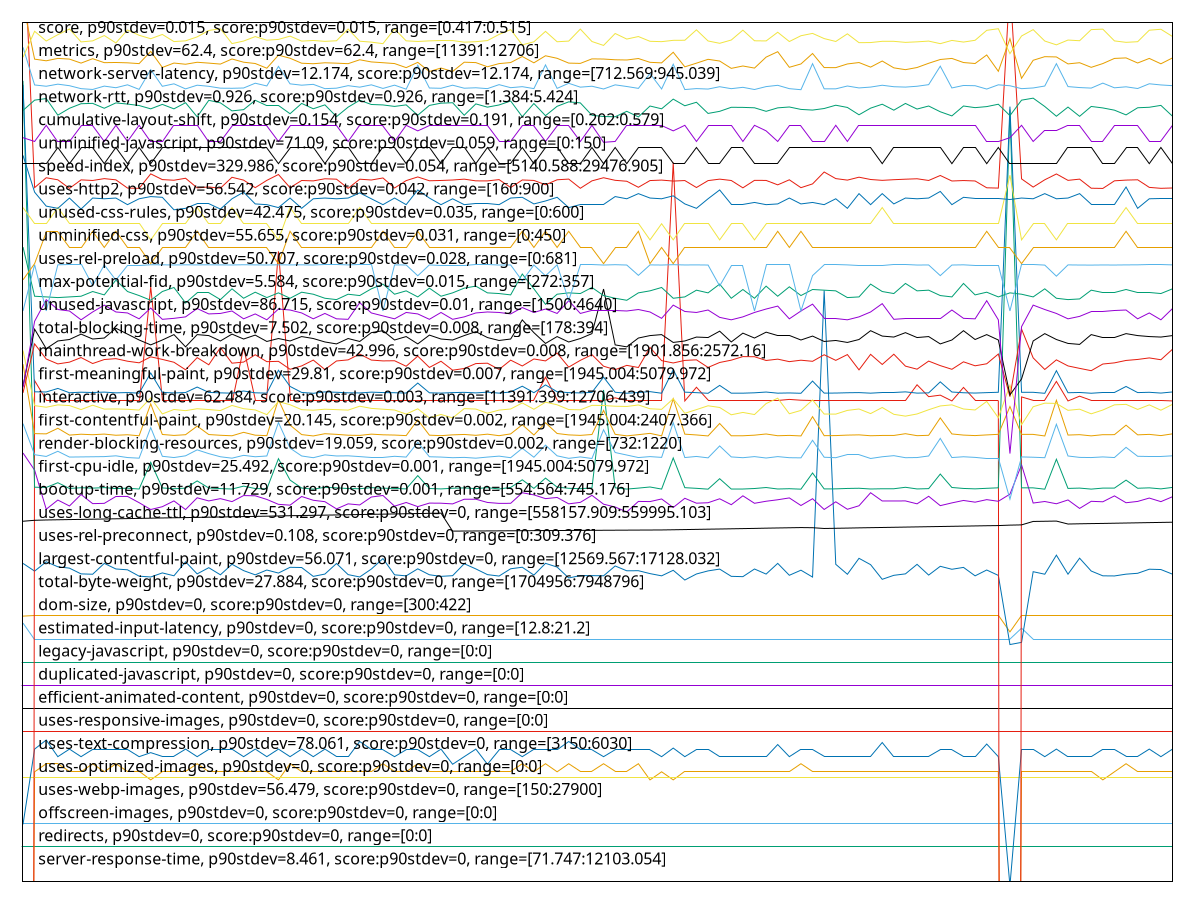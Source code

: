 reset
set terminal svg size 640, 4440 enhanced background rgb 'white'
set output "report_00007_2020-12-11T15:55:29.892Z/correlation/pages/correlation.svg"

$serverResponseTimeP90Stdev8461ScoreP90Stdev0Range7174712103054 <<EOF
0 212.2483396265029
1 -3.062509695574314
2 -3.1382758761831657
3 -2.852438066001534
4 -3.1576874904067522
5 -3.1821310821181874
6 -3.1931441289332296
7 -3.107493067280633
8 -3.170634535686875
9 -3.1592633410079287
10 -3.1559325658736235
11 -3.1546969557431552
12 -3.1591917114351484
13 -2.541243387055512
14 -3.1468177027372715
15 -3.1620389869531835
16 -3.156308621130723
17 -3.1199924277308764
18 -3.179212177027371
19 -3.177564696853414
20 -2.4842083397288297
21 -3.0711947812739817
22 -3.1467281657712958
23 -3.152189920695829
24 -3.1568637503197734
25 -3.1591021744691723
26 -3.140406855973393
27 -3.145546277820413
28 -3.1499873113328203
29 -3.168539370683038
30 -3.180841749808134
31 -2.5488540291634676
32 -3.1222845740598606
33 -3.15557441800972
34 -3.1306473266820145
35 -3.181343156817599
36 -3.16030196981325
37 -3.0824227168073666
38 -3.166229316960858
39 -3.193555998976719
40 -3.1720850345356855
41 -3.1608212842159107
42 -3.164420670248144
43 -3.1629343566129435
44 -3.1736966999232528
45 -3.106543975441288
46 -2.990575697109234
47 -3.1559325658736235
48 -3.1473728319263223
49 -3.1176107444359156
50 -3.127603069838832
51 -3.1673395753389597
52 -3.10906891788181
53 -2.57870565361985
54 -3.161501765157328
55 -3.166193502174468
56 -2.859081708876949
57 -3.164743003325657
58 -3.1744309030442555
59 -3.165065336403171
60 -3.133422972627269
61 -3.184459043233562
62 -3.137828191353286
63 -3.1645818367869003
64 -3.135231619339983
65 -3.129304272192375
66 -3.1460297774366834
67 -3.1706703504732654
68 -3.171476183167049
69 -3.1648683550780237
70 -3.198265643387054
71 -3.1699361473522627
72 -3.161985264773598
73 -3.18420833972883
74 -3.1652981325147085
75 -2.542013404962905
76 -2.8542288053210525
77 -3.149790330007673
78 -3.177117012023534
79 -3.171404553594268
80 -3.1669277052954707
81 -3.174556254796622
82 -3.1530852903555884
83 -3.1323485290355575
84 -3.1813968789971847
85 142.563026247122
86 -3.1548760296751075
87 -3.168037963673572
88 -3.166659094397543
89 -3.19224875927347
90 -2.8761653619851613
91 -3.1841008953696583
92 -3.1628090048605766
93 -3.1843336914811955
94 -3.1253825530826287
95 -3.1369149143003314
96 -3.136234433358914
97 -3.1281402916346877
98 -3.17489649526733
99 -3.2010054745459184
EOF

$redirectsP90Stdev0ScoreP90Stdev0Range00 <<EOF
0 1.5
1 1.5
2 1.5
3 1.5
4 1.5
5 1.5
6 1.5
7 1.5
8 1.5
9 1.5
10 1.5
11 1.5
12 1.5
13 1.5
14 1.5
15 1.5
16 1.5
17 1.5
18 1.5
19 1.5
20 1.5
21 1.5
22 1.5
23 1.5
24 1.5
25 1.5
26 1.5
27 1.5
28 1.5
29 1.5
30 1.5
31 1.5
32 1.5
33 1.5
34 1.5
35 1.5
36 1.5
37 1.5
38 1.5
39 1.5
40 1.5
41 1.5
42 1.5
43 1.5
44 1.5
45 1.5
46 1.5
47 1.5
48 1.5
49 1.5
50 1.5
51 1.5
52 1.5
53 1.5
54 1.5
55 1.5
56 1.5
57 1.5
58 1.5
59 1.5
60 1.5
61 1.5
62 1.5
63 1.5
64 1.5
65 1.5
66 1.5
67 1.5
68 1.5
69 1.5
70 1.5
71 1.5
72 1.5
73 1.5
74 1.5
75 1.5
76 1.5
77 1.5
78 1.5
79 1.5
80 1.5
81 1.5
82 1.5
83 1.5
84 1.5
85 1.5
86 1.5
87 1.5
88 1.5
89 1.5
90 1.5
91 1.5
92 1.5
93 1.5
94 1.5
95 1.5
96 1.5
97 1.5
98 1.5
99 1.5
EOF

$offscreenImagesP90Stdev0ScoreP90Stdev0Range00 <<EOF
0 2.5
1 2.5
2 2.5
3 2.5
4 2.5
5 2.5
6 2.5
7 2.5
8 2.5
9 2.5
10 2.5
11 2.5
12 2.5
13 2.5
14 2.5
15 2.5
16 2.5
17 2.5
18 2.5
19 2.5
20 2.5
21 2.5
22 2.5
23 2.5
24 2.5
25 2.5
26 2.5
27 2.5
28 2.5
29 2.5
30 2.5
31 2.5
32 2.5
33 2.5
34 2.5
35 2.5
36 2.5
37 2.5
38 2.5
39 2.5
40 2.5
41 2.5
42 2.5
43 2.5
44 2.5
45 2.5
46 2.5
47 2.5
48 2.5
49 2.5
50 2.5
51 2.5
52 2.5
53 2.5
54 2.5
55 2.5
56 2.5
57 2.5
58 2.5
59 2.5
60 2.5
61 2.5
62 2.5
63 2.5
64 2.5
65 2.5
66 2.5
67 2.5
68 2.5
69 2.5
70 2.5
71 2.5
72 2.5
73 2.5
74 2.5
75 2.5
76 2.5
77 2.5
78 2.5
79 2.5
80 2.5
81 2.5
82 2.5
83 2.5
84 2.5
85 2.5
86 2.5
87 2.5
88 2.5
89 2.5
90 2.5
91 2.5
92 2.5
93 2.5
94 2.5
95 2.5
96 2.5
97 2.5
98 2.5
99 2.5
EOF

$usesWebpImagesP90Stdev56479ScoreP90Stdev0Range15027900 <<EOF
0 -59.6505
1 4.749499999999998
2 5.099500000000006
3 5.099500000000006
4 4.749499999999998
5 4.749499999999998
6 5.099500000000006
7 4.749499999999998
8 5.099500000000006
9 4.749499999999998
10 4.749499999999998
11 4.399500000000003
12 4.749499999999998
13 4.749499999999998
14 4.749499999999998
15 5.099500000000006
16 4.749499999999998
17 4.749499999999998
18 4.749499999999998
19 4.749499999999998
20 4.749499999999998
21 4.749499999999998
22 4.399500000000003
23 5.099500000000006
24 4.749499999999998
25 4.749499999999998
26 4.749499999999998
27 4.749499999999998
28 4.749499999999998
29 4.749499999999998
30 4.749499999999998
31 5.099500000000006
32 4.749499999999998
33 4.749499999999998
34 5.099500000000006
35 4.749499999999998
36 4.749499999999998
37 4.749499999999998
38 4.749499999999998
39 4.749499999999998
40 4.749499999999998
41 4.749499999999998
42 4.749499999999998
43 5.099500000000006
44 4.749499999999998
45 5.099500000000006
46 4.749499999999998
47 5.099500000000006
48 4.749499999999998
49 4.749499999999998
50 5.099500000000006
51 4.749499999999998
52 4.749499999999998
53 5.099500000000006
54 4.399500000000003
55 4.749499999999998
56 4.399500000000003
57 4.749499999999998
58 4.749499999999998
59 4.749499999999998
60 4.749499999999998
61 4.749499999999998
62 4.749499999999998
63 4.749499999999998
64 4.749499999999998
65 4.749499999999998
66 4.749499999999998
67 5.099500000000006
68 4.749499999999998
69 4.749499999999998
70 4.749499999999998
71 4.749499999999998
72 4.749499999999998
73 4.749499999999998
74 4.749499999999998
75 4.749499999999998
76 4.749499999999998
77 4.749499999999998
78 4.749499999999998
79 4.749499999999998
80 4.749499999999998
81 4.749499999999998
82 4.749499999999998
83 4.749499999999998
84 4.749499999999998
85 -59.3005
86 4.749499999999998
87 4.749499999999998
88 4.749499999999998
89 4.749499999999998
90 4.749499999999998
91 4.749499999999998
92 4.749499999999998
93 4.399500000000003
94 4.749499999999998
95 5.099500000000006
96 4.749499999999998
97 4.749499999999998
98 4.749499999999998
99 4.749499999999998
EOF

$usesOptimizedImagesP90Stdev0ScoreP90Stdev0Range00 <<EOF
0 4.5
1 4.5
2 4.5
3 4.5
4 4.5
5 4.5
6 4.5
7 4.5
8 4.5
9 4.5
10 4.5
11 4.5
12 4.5
13 4.5
14 4.5
15 4.5
16 4.5
17 4.5
18 4.5
19 4.5
20 4.5
21 4.5
22 4.5
23 4.5
24 4.5
25 4.5
26 4.5
27 4.5
28 4.5
29 4.5
30 4.5
31 4.5
32 4.5
33 4.5
34 4.5
35 4.5
36 4.5
37 4.5
38 4.5
39 4.5
40 4.5
41 4.5
42 4.5
43 4.5
44 4.5
45 4.5
46 4.5
47 4.5
48 4.5
49 4.5
50 4.5
51 4.5
52 4.5
53 4.5
54 4.5
55 4.5
56 4.5
57 4.5
58 4.5
59 4.5
60 4.5
61 4.5
62 4.5
63 4.5
64 4.5
65 4.5
66 4.5
67 4.5
68 4.5
69 4.5
70 4.5
71 4.5
72 4.5
73 4.5
74 4.5
75 4.5
76 4.5
77 4.5
78 4.5
79 4.5
80 4.5
81 4.5
82 4.5
83 4.5
84 4.5
85 4.5
86 4.5
87 4.5
88 4.5
89 4.5
90 4.5
91 4.5
92 4.5
93 4.5
94 4.5
95 4.5
96 4.5
97 4.5
98 4.5
99 4.5
EOF

$usesTextCompressionP90Stdev78061ScoreP90Stdev0Range31506030 <<EOF
0 2.4733750000000008
1 5.732749999999999
2 6.1265
3 5.404624999999999
4 5.732749999999999
5 5.404624999999999
6 5.732749999999999
7 5.732749999999999
8 5.732749999999999
9 5.732749999999999
10 5.404624999999999
11 5.579625
12 5.404624999999999
13 5.404624999999999
14 5.732749999999999
15 5.404624999999999
16 5.732749999999999
17 5.732749999999999
18 5.732749999999999
19 5.404624999999999
20 5.732749999999999
21 5.404624999999999
22 5.732749999999999
23 5.404624999999999
24 5.732749999999999
25 5.404624999999999
26 5.732749999999999
27 5.404624999999999
28 5.404624999999999
29 6.060874999999999
30 5.732749999999999
31 5.732749999999999
32 5.404624999999999
33 5.732749999999999
34 5.732749999999999
35 5.404624999999999
36 5.732749999999999
37 5.076499999999999
38 5.404624999999999
39 5.732749999999999
40 5.076499999999999
41 5.732749999999999
42 5.732749999999999
43 5.404624999999999
44 5.732749999999999
45 5.732749999999999
46 5.732749999999999
47 6.060874999999999
48 5.732749999999999
49 5.732749999999999
50 5.404624999999999
51 5.732749999999999
52 5.732749999999999
53 5.732749999999999
54 5.732749999999999
55 5.404624999999999
56 5.7765
57 5.404624999999999
58 5.732749999999999
59 5.732749999999999
60 5.404624999999999
61 5.404624999999999
62 5.404624999999999
63 5.404624999999999
64 5.404624999999999
65 5.929625
66 5.404624999999999
67 5.732749999999999
68 5.732749999999999
69 5.404624999999999
70 5.404624999999999
71 5.404624999999999
72 5.404624999999999
73 5.404624999999999
74 6.017125
75 5.404624999999999
76 5.404624999999999
77 5.404624999999999
78 5.404624999999999
79 5.732749999999999
80 5.732749999999999
81 5.404624999999999
82 5.404624999999999
83 5.951499999999999
84 5.404624999999999
85 -0.17349999999999977
86 5.732749999999999
87 5.732749999999999
88 5.404624999999999
89 5.732749999999999
90 5.404624999999999
91 5.404624999999999
92 5.404624999999999
93 5.732749999999999
94 5.732749999999999
95 5.404624999999999
96 5.404624999999999
97 5.732749999999999
98 5.404624999999999
99 5.732749999999999
EOF

$usesResponsiveImagesP90Stdev0ScoreP90Stdev0Range00 <<EOF
0 6.5
1 6.5
2 6.5
3 6.5
4 6.5
5 6.5
6 6.5
7 6.5
8 6.5
9 6.5
10 6.5
11 6.5
12 6.5
13 6.5
14 6.5
15 6.5
16 6.5
17 6.5
18 6.5
19 6.5
20 6.5
21 6.5
22 6.5
23 6.5
24 6.5
25 6.5
26 6.5
27 6.5
28 6.5
29 6.5
30 6.5
31 6.5
32 6.5
33 6.5
34 6.5
35 6.5
36 6.5
37 6.5
38 6.5
39 6.5
40 6.5
41 6.5
42 6.5
43 6.5
44 6.5
45 6.5
46 6.5
47 6.5
48 6.5
49 6.5
50 6.5
51 6.5
52 6.5
53 6.5
54 6.5
55 6.5
56 6.5
57 6.5
58 6.5
59 6.5
60 6.5
61 6.5
62 6.5
63 6.5
64 6.5
65 6.5
66 6.5
67 6.5
68 6.5
69 6.5
70 6.5
71 6.5
72 6.5
73 6.5
74 6.5
75 6.5
76 6.5
77 6.5
78 6.5
79 6.5
80 6.5
81 6.5
82 6.5
83 6.5
84 6.5
85 6.5
86 6.5
87 6.5
88 6.5
89 6.5
90 6.5
91 6.5
92 6.5
93 6.5
94 6.5
95 6.5
96 6.5
97 6.5
98 6.5
99 6.5
EOF

$efficientAnimatedContentP90Stdev0ScoreP90Stdev0Range00 <<EOF
0 7.5
1 7.5
2 7.5
3 7.5
4 7.5
5 7.5
6 7.5
7 7.5
8 7.5
9 7.5
10 7.5
11 7.5
12 7.5
13 7.5
14 7.5
15 7.5
16 7.5
17 7.5
18 7.5
19 7.5
20 7.5
21 7.5
22 7.5
23 7.5
24 7.5
25 7.5
26 7.5
27 7.5
28 7.5
29 7.5
30 7.5
31 7.5
32 7.5
33 7.5
34 7.5
35 7.5
36 7.5
37 7.5
38 7.5
39 7.5
40 7.5
41 7.5
42 7.5
43 7.5
44 7.5
45 7.5
46 7.5
47 7.5
48 7.5
49 7.5
50 7.5
51 7.5
52 7.5
53 7.5
54 7.5
55 7.5
56 7.5
57 7.5
58 7.5
59 7.5
60 7.5
61 7.5
62 7.5
63 7.5
64 7.5
65 7.5
66 7.5
67 7.5
68 7.5
69 7.5
70 7.5
71 7.5
72 7.5
73 7.5
74 7.5
75 7.5
76 7.5
77 7.5
78 7.5
79 7.5
80 7.5
81 7.5
82 7.5
83 7.5
84 7.5
85 7.5
86 7.5
87 7.5
88 7.5
89 7.5
90 7.5
91 7.5
92 7.5
93 7.5
94 7.5
95 7.5
96 7.5
97 7.5
98 7.5
99 7.5
EOF

$duplicatedJavascriptP90Stdev0ScoreP90Stdev0Range00 <<EOF
0 8.5
1 8.5
2 8.5
3 8.5
4 8.5
5 8.5
6 8.5
7 8.5
8 8.5
9 8.5
10 8.5
11 8.5
12 8.5
13 8.5
14 8.5
15 8.5
16 8.5
17 8.5
18 8.5
19 8.5
20 8.5
21 8.5
22 8.5
23 8.5
24 8.5
25 8.5
26 8.5
27 8.5
28 8.5
29 8.5
30 8.5
31 8.5
32 8.5
33 8.5
34 8.5
35 8.5
36 8.5
37 8.5
38 8.5
39 8.5
40 8.5
41 8.5
42 8.5
43 8.5
44 8.5
45 8.5
46 8.5
47 8.5
48 8.5
49 8.5
50 8.5
51 8.5
52 8.5
53 8.5
54 8.5
55 8.5
56 8.5
57 8.5
58 8.5
59 8.5
60 8.5
61 8.5
62 8.5
63 8.5
64 8.5
65 8.5
66 8.5
67 8.5
68 8.5
69 8.5
70 8.5
71 8.5
72 8.5
73 8.5
74 8.5
75 8.5
76 8.5
77 8.5
78 8.5
79 8.5
80 8.5
81 8.5
82 8.5
83 8.5
84 8.5
85 8.5
86 8.5
87 8.5
88 8.5
89 8.5
90 8.5
91 8.5
92 8.5
93 8.5
94 8.5
95 8.5
96 8.5
97 8.5
98 8.5
99 8.5
EOF

$legacyJavascriptP90Stdev0ScoreP90Stdev0Range00 <<EOF
0 9.5
1 9.5
2 9.5
3 9.5
4 9.5
5 9.5
6 9.5
7 9.5
8 9.5
9 9.5
10 9.5
11 9.5
12 9.5
13 9.5
14 9.5
15 9.5
16 9.5
17 9.5
18 9.5
19 9.5
20 9.5
21 9.5
22 9.5
23 9.5
24 9.5
25 9.5
26 9.5
27 9.5
28 9.5
29 9.5
30 9.5
31 9.5
32 9.5
33 9.5
34 9.5
35 9.5
36 9.5
37 9.5
38 9.5
39 9.5
40 9.5
41 9.5
42 9.5
43 9.5
44 9.5
45 9.5
46 9.5
47 9.5
48 9.5
49 9.5
50 9.5
51 9.5
52 9.5
53 9.5
54 9.5
55 9.5
56 9.5
57 9.5
58 9.5
59 9.5
60 9.5
61 9.5
62 9.5
63 9.5
64 9.5
65 9.5
66 9.5
67 9.5
68 9.5
69 9.5
70 9.5
71 9.5
72 9.5
73 9.5
74 9.5
75 9.5
76 9.5
77 9.5
78 9.5
79 9.5
80 9.5
81 9.5
82 9.5
83 9.5
84 9.5
85 9.5
86 9.5
87 9.5
88 9.5
89 9.5
90 9.5
91 9.5
92 9.5
93 9.5
94 9.5
95 9.5
96 9.5
97 9.5
98 9.5
99 9.5
EOF

$estimatedInputLatencyP90Stdev0ScoreP90Stdev0Range128212 <<EOF
0 11.188200000000002
1 10.488200000000003
2 10.488200000000003
3 10.488200000000003
4 10.488200000000003
5 10.488200000000003
6 10.488200000000003
7 10.488200000000003
8 10.488200000000003
9 10.488200000000003
10 10.488200000000003
11 10.488200000000003
12 10.488200000000003
13 10.488200000000003
14 10.488200000000003
15 10.488200000000003
16 10.488200000000003
17 10.488200000000003
18 10.488200000000003
19 10.488200000000003
20 10.488200000000003
21 10.488200000000003
22 10.488200000000003
23 10.488200000000003
24 10.488200000000003
25 10.488200000000003
26 10.488200000000003
27 10.488200000000003
28 10.488200000000003
29 10.488200000000003
30 10.488200000000003
31 10.488200000000003
32 10.488200000000003
33 10.488200000000003
34 10.488200000000003
35 10.488200000000003
36 10.488200000000003
37 10.488200000000003
38 10.488200000000003
39 10.488200000000003
40 10.488200000000003
41 10.488200000000003
42 10.488200000000003
43 10.488200000000003
44 10.488200000000003
45 10.488200000000003
46 10.488200000000003
47 10.488200000000003
48 10.488200000000003
49 10.488200000000003
50 10.488200000000003
51 10.488200000000003
52 10.488200000000003
53 10.488200000000003
54 10.488200000000003
55 10.488200000000003
56 10.488200000000003
57 10.488200000000003
58 10.488200000000003
59 10.488200000000003
60 10.488200000000003
61 10.488200000000003
62 10.488200000000003
63 10.488200000000003
64 10.488200000000003
65 10.488200000000003
66 10.488200000000003
67 10.488200000000003
68 10.488200000000003
69 10.488200000000003
70 10.488200000000003
71 10.488200000000003
72 10.488200000000003
73 10.488200000000003
74 10.488200000000003
75 10.488200000000003
76 10.488200000000003
77 10.488200000000003
78 10.488200000000003
79 10.488200000000003
80 10.488200000000003
81 10.488200000000003
82 10.488200000000003
83 10.488200000000003
84 10.488200000000003
85 10.488200000000003
86 10.968200000000003
87 10.488200000000003
88 10.488200000000003
89 10.488200000000003
90 10.488200000000003
91 10.488200000000003
92 10.488200000000003
93 10.488200000000003
94 10.488200000000003
95 10.488200000000003
96 10.488200000000003
97 10.488200000000003
98 10.488200000000003
99 10.488200000000003
EOF

$domSizeP90Stdev0ScoreP90Stdev0Range300422 <<EOF
0 11.489959016393442
1 11.507172131147541
2 11.507172131147541
3 11.507172131147541
4 11.507172131147541
5 11.507172131147541
6 11.507172131147541
7 11.507172131147541
8 11.507172131147541
9 11.507172131147541
10 11.507172131147541
11 11.507172131147541
12 11.507172131147541
13 11.507172131147541
14 11.507172131147541
15 11.507172131147541
16 11.507172131147541
17 11.507172131147541
18 11.507172131147541
19 11.507172131147541
20 11.507172131147541
21 11.507172131147541
22 11.507172131147541
23 11.507172131147541
24 11.507172131147541
25 11.507172131147541
26 11.507172131147541
27 11.507172131147541
28 11.507172131147541
29 11.507172131147541
30 11.507172131147541
31 11.507172131147541
32 11.507172131147541
33 11.507172131147541
34 11.507172131147541
35 11.507172131147541
36 11.507172131147541
37 11.507172131147541
38 11.507172131147541
39 11.507172131147541
40 11.507172131147541
41 11.507172131147541
42 11.507172131147541
43 11.507172131147541
44 11.507172131147541
45 11.507172131147541
46 11.507172131147541
47 11.507172131147541
48 11.507172131147541
49 11.507172131147541
50 11.507172131147541
51 11.507172131147541
52 11.507172131147541
53 11.507172131147541
54 11.507172131147541
55 11.507172131147541
56 11.507172131147541
57 11.507172131147541
58 11.507172131147541
59 11.507172131147541
60 11.507172131147541
61 11.507172131147541
62 11.507172131147541
63 11.507172131147541
64 11.507172131147541
65 11.507172131147541
66 11.507172131147541
67 11.507172131147541
68 11.507172131147541
69 11.507172131147541
70 11.507172131147541
71 11.507172131147541
72 11.507172131147541
73 11.507172131147541
74 11.507172131147541
75 11.507172131147541
76 11.507172131147541
77 11.507172131147541
78 11.507172131147541
79 11.507172131147541
80 11.507172131147541
81 11.507172131147541
82 11.507172131147541
83 11.507172131147541
84 11.507172131147541
85 10.80717213114754
86 11.507172131147541
87 11.507172131147541
88 11.507172131147541
89 11.507172131147541
90 11.507172131147541
91 11.507172131147541
92 11.507172131147541
93 11.507172131147541
94 11.507172131147541
95 11.507172131147541
96 11.507172131147541
97 11.507172131147541
98 11.507172131147541
99 11.507172131147541
EOF

$totalByteWeightP90Stdev27884ScoreP90Stdev0Range17049567948796 <<EOF
0 -44474.251968749995
1 927.3688645833317
2 921.7834479166704
3 921.6449062500033
4 921.7324062499974
5 921.695947916669
6 921.6886562500003
7 921.739697916666
8 921.6886562500003
9 921.695947916669
10 921.7324062499974
11 921.739697916666
12 921.739697916666
13 921.6449062500033
14 921.6521979166646
15 921.6886562500003
16 921.739697916666
17 921.6886562500003
18 921.739697916666
19 921.695947916669
20 921.6521979166646
21 921.739697916666
22 921.739697916666
23 921.7761562500018
24 921.7834479166704
25 921.695947916669
26 921.695947916669
27 921.739697916666
28 921.739697916666
29 921.695947916669
30 921.6449062500033
31 921.739697916666
32 921.7324062499974
33 921.739697916666
34 921.739697916666
35 921.7324062499974
36 921.7251145833361
37 921.477197916669
38 921.4334479166646
39 921.477197916669
40 921.477197916669
41 921.3896979166675
42 921.520947916666
43 921.5282395833347
44 921.520947916666
45 921.4188645833347
46 921.520947916666
47 921.4626145833317
48 921.520947916666
49 921.520947916666
50 921.3386562500018
51 921.3824062499989
52 921.477197916669
53 921.520947916666
54 921.4699062500003
55 921.520947916666
56 921.3824062499989
57 921.4699062500003
58 921.477197916669
59 921.520947916666
60 921.3896979166675
61 921.477197916669
62 921.4334479166646
63 921.4261562500033
64 921.5136562499974
65 921.4188645833347
66 921.4699062500003
67 921.4626145833317
68 921.2074062500033
69 921.1709479166675
70 921.0761562499974
71 921.1636562499989
72 921.258447916669
73 921.258447916669
74 921.258447916669
75 921.258447916669
76 921.258447916669
77 921.2146979166646
78 921.2146979166646
79 921.258447916669
80 921.258447916669
81 921.258447916669
82 921.2657395833303
83 921.2511562500003
84 921.1563645833303
85 -44600.63113541666
86 926.8146979166704
87 923.9636562500018
88 924.1532395833347
89 924.1532395833347
90 921.1709479166675
91 921.1636562499989
92 921.2146979166646
93 921.2511562500003
94 921.2219895833332
95 921.258447916669
96 921.2146979166646
97 921.2074062500033
98 921.2146979166646
99 921.258447916669
EOF

$largestContentfulPaintP90Stdev56071ScoreP90Stdev0Range1256956717128032 <<EOF
0 13.772812882425981
1 13.438503549489837
2 13.841516832149345
3 13.62718337949871
4 13.56727784037264
5 13.318334279063151
6 13.303636628332974
7 13.772678350153853
8 13.531241689629205
9 13.494958335835783
10 13.219960918374909
11 13.184259416658442
12 13.360750622812326
13 13.236614332011193
14 13.841165366588413
15 13.318470492988673
16 13.587042312801927
17 13.278573266035146
18 13.73539273093305
19 13.459396411351634
20 13.277641630050645
21 13.485850501012564
22 13.354626041123609
23 13.60367050163719
24 13.593763881448218
25 13.210314954463193
26 13.310575130268056
27 13.768733191273647
28 13.28689072375957
29 13.185137239734097
30 13.52728644082859
31 13.980757733803863
32 13.277312025983932
33 13.233183759071892
34 13.538057430866012
35 13.280441582964357
36 13.2115677862474
37 13.240608258840062
38 13.758374206319651
39 13.533752398157851
40 13.286399680966312
41 13.224481202718493
42 13.539961062516646
43 13.60623502307466
44 13.26644350004922
45 13.774815731627328
46 13.613859639597642
47 13.14151683214935
48 13.24518908270609
49 13.242794408262185
50 13.235590205089622
51 13.661450430863617
52 13.452067765827337
53 13.45635598200149
54 13.330783559195382
55 13.234125484976808
56 13.47429081552982
57 13.051916657257387
58 13.31434035223429
59 13.447798047840614
60 13.52587889693146
61 13.212408612948238
62 13.198686321190955
63 13.529990539498428
64 13.309991596537685
65 13.773505723627451
66 13.257956195331218
67 13.478422637937612
68 13.18094655945724
69 25.590588439353823
70 13.732950970193876
71 13.301971791465348
72 13.992663839887364
73 13.717779093204427
74 13.083540149474942
75 13.256568831274883
76 13.318917812793508
77 13.731481205120865
78 13.26666211499144
79 13.6468402261103
80 13.517939811222384
81 13.599215801776289
82 13.233533542979437
83 13.486698054327007
84 13.252435327213682
85 10.259072092481233
86 10.352844449462616
87 13.413181212568169
88 13.304151214273844
89 14.129308268689755
90 13.305839594289083
91 13.998376416492682
92 13.441955983923378
93 13.234463497310536
94 13.229208330430453
95 13.306596338319821
96 13.344504169299228
97 13.520862524834406
98 13.50666937012469
99 13.306661922802462
EOF

$usesRelPreconnectP90Stdev0108ScoreP90Stdev0Range0309376 <<EOF
0 -309.3823176100506
1 21.68686477987393
2 20.806361635219844
3 20.806361635219844
4 20.806361635219844
5 20.806361635219844
6 20.806361635219844
7 20.806361635219844
8 20.806361635219844
9 20.806361635219844
10 20.806361635219844
11 25.745984276729132
12 20.806361635219844
13 20.806361635219844
14 20.806361635219844
15 20.806361635219844
16 20.806361635219844
17 20.806361635219844
18 20.806361635219844
19 23.113279874213504
20 20.806361635219844
21 20.806361635219844
22 27.282462264150467
23 20.806361635219844
24 20.806361635219844
25 20.806361635219844
26 20.806361635219844
27 20.806361635219844
28 20.806361635219844
29 20.806361635219844
30 20.806361635219844
31 20.806361635219844
32 20.806361635219844
33 20.806361635219844
34 20.806361635219844
35 20.806361635219844
36 20.806361635219844
37 20.806361635219844
38 20.806361635219844
39 20.806361635219844
40 20.806361635219844
41 20.806361635219844
42 20.806361635219844
43 20.806361635219844
44 20.806361635219844
45 21.834349056603514
46 20.806361635219844
47 20.806361635219844
48 20.806361635219844
49 20.806361635219844
50 20.806361635219844
51 20.940638364779602
52 20.806361635219844
53 20.806361635219844
54 20.806361635219844
55 20.806361635219844
56 31.12585849056535
57 20.806361635219844
58 21.39849999999973
59 20.806361635219844
60 20.806361635219844
61 20.806361635219844
62 20.806361635219844
63 20.806361635219844
64 20.806361635219844
65 20.806361635219844
66 20.872399371068923
67 20.837179245282755
68 20.806361635219844
69 20.806361635219844
70 20.806361635219844
71 20.806361635219844
72 20.806361635219844
73 20.806361635219844
74 20.806361635219844
75 20.806361635219844
76 20.806361635219844
77 21.50636163521989
78 20.991267295597254
79 21.057305031446276
80 20.806361635219844
81 21.391896226414815
82 20.806361635219844
83 20.806361635219844
84 20.806361635219844
85 -309.3823176100506
86 20.980261006289084
87 20.806361635219844
88 20.806361635219844
89 21.651644654087704
90 20.806361635219844
91 21.013279874213538
92 20.806361635219844
93 20.806361635219844
94 20.806361635219844
95 20.806361635219844
96 20.806361635219844
97 20.806361635219844
98 20.826172955974528
99 20.806361635219844
EOF

$usesLongCacheTtlP90Stdev531297ScoreP90Stdev0Range558157909559995103 <<EOF
0 15.597757037914278
1 15.63878119441452
2 15.65277114734809
3 15.661492136037964
4 15.670213124727923
5 15.677402278128568
6 15.686123167999483
7 15.694844057870426
8 15.703564947741398
9 15.712285837612313
10 15.721006727483228
11 15.730973458764282
12 15.739694348635197
13 15.74841523850614
14 15.755890286966945
15 15.76461117683786
16 15.773332066708775
17 15.78205295657969
18 15.790773846450634
19 15.799494736321549
20 15.808215626192464
21 15.816936516063379
22 15.826903247344433
23 15.837157765363145
24 15.845878754053018
25 15.85459974274292
26 15.861786806828121
27 15.870507696699065
28 15.87922858656998
29 15.887949476440895
30 15.896670366311838
31 15.905391256182753
32 15.914112146053668
33 15.922833035924583
34 15.931553925795527
35 15.939856834928662
36 15.948577313053875
37 15.170507696699048
38 15.173181482891948
39 15.175855269084849
40 15.178529055277806
41 15.181202841470707
42 15.185412133371898
43 15.187704034810679
44 15.190377919822538
45 15.193815771980695
46 15.196489656992554
47 15.19916354200447
48 15.201837427016358
49 15.204511312028217
50 15.207185197040161
51 15.20985908205202
52 15.212532967063908
53 15.215206852075767
54 15.217880737087711
55 15.22055462209957
56 15.228399033538608
57 15.237105199382228
58 15.24581136522579
59 15.254517531069354
60 15.261686398346114
61 15.270392465370747
62 15.279098532395352
63 15.287804599419928
64 15.298048360287282
65 15.306754526130902
66 15.315042711236686
67 15.323748465334546
68 15.317487807968519
69 15.28441430036446
70 15.292796117625954
71 15.30117793488742
72 15.311098236543444
73 15.319480152623868
74 15.327862068704292
75 15.336243984784744
76 15.344625900865168
77 15.353007816945592
78 15.361389733026073
79 15.369771649106497
80 15.378153565186949
81 15.386535481267373
82 15.394917397347797
83 15.403299313428278
84 15.410141559286444
85 15.429299998741158
86 15.44007662093449
87 15.588590235651623
88 15.596972052913117
89 15.605353870174582
90 15.47719609737814
91 15.487339493458961
92 15.496030836456214
93 15.503480559025263
94 15.512171902022573
95 15.520863245019854
96 15.529554588017078
97 15.538245931014359
98 15.546937274011668
99 15.555628617008892
EOF

$bootupTimeP90Stdev11729ScoreP90Stdev0001Range554564745176 <<EOF
0 18.55194232828515
1 17.81178629340676
2 16.117201621538932
3 16.515924277191367
4 16.25876502983019
5 16.755789658864927
6 16.360600734281782
7 16.37205858956707
8 16.66948095456631
9 16.67237218907756
10 16.401774055377075
11 16.105690224873793
12 16.227550405384726
13 16.477963438886338
14 16.103602111060116
15 16.613369588496248
16 16.476892611289582
17 16.57669374330732
18 16.4470700627199
19 16.709369282545502
20 16.698982254856965
21 16.54226663607159
22 16.329439651216152
23 16.29394171638366
24 16.66915970628728
25 16.505858497781855
26 16.444607159247354
27 16.13197904237417
28 16.35074912039161
29 16.30331145785528
30 16.646351078476357
31 16.712742389475288
32 16.25089444699403
33 16.40948401407373
34 16.230869970934677
35 16.383302279333027
36 16.37869772066697
37 16.348768089337618
38 16.550672632706128
39 16.552171791341596
40 16.41109025546887
41 16.370934220590485
42 16.37377191372189
43 16.831657794095147
44 16.73817454489827
45 16.576907908826676
46 16.627290347254092
47 16.35090974453113
48 16.414784610677682
49 16.71986339299373
50 16.336132323695878
51 16.213950894905917
52 16.00053495487226
53 16.455368976594766
54 16.449158176533576
55 16.562344653510777
56 16.193337463668346
57 16.59152470552241
58 16.379393758604863
59 16.39893636224567
60 16.570429401866296
61 16.313912651063177
62 16.69892871347713
63 16.375056906837994
64 16.463560807709957
65 16.527596297996016
66 16.607801284993112
67 16.27916429554841
68 16.572892305338843
69 16.107564173168115
70 16.43909239712406
71 16.115809545663144
72 16.267813523022788
73 16.831979042374172
74 16.474429707817038
75 16.476731987150067
76 16.477160318188766
77 16.352034113507724
78 16.67847590637907
79 16.27273932996787
80 16.392243689765948
81 16.497666666666657
82 16.423351231451733
83 16.53284335322013
84 16.46147269389628
85 16.770941869359028
86 18.038962368058744
87 16.38608643108459
88 16.452317117944006
89 16.35433639284075
90 16.519511549640505
91 16.15275309775126
92 16.460723114578553
93 16.440377390240172
94 16.695394982407826
95 16.39877573810616
96 16.45585084901331
97 16.601536943552084
98 16.446320483402165
99 16.6591474682576
EOF

$firstCpuIdleP90Stdev25492ScoreP90Stdev0001Range19450045079972 <<EOF
0 34.66702625419474
1 17.07080787343843
2 17.06178105524379
3 17.26519607456079
4 17.01706996418601
5 17.04917283776544
6 17.03044240151152
7 17.05423755675249
8 17.01151738529653
9 17.02947232170554
10 16.99251340909732
11 18.150140097571985
12 17.040047319590542
13 17.00551360649728
14 17.03093026141395
15 17.343730238853958
16 17.037357040128597
17 17.011083105383385
18 16.992792589041485
19 17.118104903979024
20 17.014077944784415
21 16.99723126815375
22 18.306018386396325
23 17.379778291644342
24 17.035374580525087
25 16.986168410366325
26 17.067215194156965
27 17.04457341868532
28 17.013085304982944
29 17.00604376639125
30 17.052387637122475
31 17.027754942049015
32 17.01852226389555
33 16.99882456783509
34 17.572835453032912
35 17.014746284650748
36 16.997414568117094
37 17.02585144242972
38 17.04082563943488
39 17.00930086573983
40 17.051310397337925
41 16.996046868390632
42 17.061073235385358
43 17.39280386903923
44 17.02027348354531
45 17.465421674515667
46 17.075449592510086
47 17.024799582640085
48 17.00734660613068
49 17.038874199825166
50 21.279611911677616
51 17.045106398578724
52 16.99018972956206
53 17.032275401144922
54 17.08076247144751
55 16.990082569583492
56 18.336925580214885
57 17.051186317362742
58 17.022755083048988
59 16.986856490228703
60 17.439536899692627
61 16.99164766927047
62 16.993097148980574
63 17.01478012464398
64 17.057621556075695
65 16.993751388849727
66 17.006353966329215
67 16.986785990242804
68 17.686785990242804
69 16.99636270832746
70 16.999732607653485
71 17.017140464171913
72 17.02603756239249
73 16.993838808832244
74 17.004281266743753
75 17.004368686726266
76 17.067954034009198
77 16.9961935083613
78 17.009704125659177
79 17.641214799357044
80 17.059296635740676
81 17.01763678407265
82 16.999865147626977
83 17.023739262852153
84 17.04512331857534
85 33.420673923465195
86 17.043992498801504
87 17.042684019063202
88 16.985810270437952
89 18.282341671131668
90 17.01871966385607
91 17.032737881052427
92 16.989346549730694
93 17.032391021121803
94 17.03294656101069
95 17.377917092016588
96 17.02599808240039
97 17.043575138884975
98 16.999188347762335
99 17.06270883505824
EOF

$renderBlockingResourcesP90Stdev19059ScoreP90Stdev0002Range7321220 <<EOF
0 19.82354368932039
1 18.477912621359224
2 18.403155339805824
3 18.62742718446602
4 18.375970873786407
5 18.382766990291262
6 18.389563106796118
7 18.39635922330097
8 18.43033980582524
9 18.355582524271846
10 18.328398058252425
11 19.653640776699028
12 18.40995145631068
13 18.355582524271846
14 18.43033980582524
15 18.688592233009707
16 18.525485436893206
17 18.389563106796118
18 18.328398058252425
19 18.450728155339807
20 18.389563106796118
21 18.42354368932039
22 19.87111650485437
23 18.763349514563107
24 18.42354368932039
25 18.34878640776699
26 18.47111650485437
27 18.42354368932039
28 18.43033980582524
29 18.39635922330097
30 18.369174757281552
31 18.369174757281552
32 18.40995145631068
33 18.375970873786407
34 19.014805825242718
35 18.389563106796118
36 18.375970873786407
37 18.34878640776699
38 18.362378640776697
39 18.328398058252425
40 18.375970873786407
41 18.416747572815535
42 18.34878640776699
43 18.75655339805825
44 18.369174757281552
45 18.89247572815534
46 18.43033980582524
47 18.321601941747574
48 18.382766990291262
49 18.31480582524272
50 19.558495145631067
51 18.573058252427185
52 18.464320388349513
53 18.355582524271846
54 18.39635922330097
55 18.362378640776697
56 19.864320388349512
57 18.355582524271846
58 18.403155339805824
59 18.341990291262135
60 18.858495145631068
61 18.382766990291262
62 18.34878640776699
63 18.39635922330097
64 18.33519417475728
65 18.39635922330097
66 18.34878640776699
67 18.341990291262135
68 19.103155339805824
69 18.369174757281552
70 18.34878640776699
71 18.491504854368934
72 18.491504854368934
73 18.31480582524272
74 18.389563106796118
75 18.437135922330096
76 18.34878640776699
77 18.355582524271846
78 18.42354368932039
79 19.184708737864078
80 18.355582524271846
81 18.389563106796118
82 18.362378640776697
83 18.33519417475728
84 18.33519417475728
85 16.554611650485437
86 18.382766990291262
87 18.369174757281552
88 18.34878640776699
89 19.79635922330097
90 18.42354368932039
91 18.362378640776697
92 18.355582524271846
93 18.382766990291262
94 18.355582524271846
95 18.79733009708738
96 18.40995145631068
97 18.39635922330097
98 18.39635922330097
99 18.43033980582524
EOF

$firstContentfulPaintP90Stdev20145ScoreP90Stdev0002Range19450042407366 <<EOF
0 22.399548161314357
1 19.39131863185454
2 19.380554574496195
3 19.6231174452958
4 19.327238695265777
5 19.365519866452097
6 19.343184699637305
7 19.371559306319504
8 19.320617505344323
9 19.34202792496337
10 19.29795615497322
11 20.678371690726117
12 19.35463811399611
13 19.313458280690796
14 19.34376644969135
15 19.71676575312853
16 19.35143008190618
17 19.320099646914706
18 19.298289063963686
19 19.447718122643096
20 19.323670852448778
21 19.30358198064036
22 20.864249239785757
23 19.759751365503327
24 19.349066091802175
25 19.29039004155358
26 19.387034530300483
27 19.36003527490212
28 19.32248717603824
29 19.314090471500975
30 19.369353363918044
31 19.339980030264453
32 19.328970494559606
33 19.305481915787958
34 19.989962976485003
35 19.324467816395646
36 19.303800557250263
37 19.33771019623856
38 19.35556622390892
39 19.317974409723057
40 19.368068805995243
41 19.302169639468694
42 19.37971053251027
43 19.775283755674586
44 19.331058741863426
45 19.861877083083137
46 19.396853664160645
47 19.336455902769437
48 19.315644046789807
49 19.353239223692746
50 20.396542372637096
51 19.36067082842937
52 19.295185276103094
53 19.345370465736316
54 19.40318902313069
55 19.295057492854227
56 20.901104618932102
57 19.36792084644393
58 19.33401793288978
59 19.29121054451997
60 19.831010703048065
61 19.296923800831074
62 19.298652237407826
63 19.324508169000556
64 19.375594566809983
65 19.29943238776932
66 19.31446037037927
67 19.291126476593085
68 20.125843648067644
69 19.302546263781135
70 19.30656471068624
71 19.32732276319266
72 19.337932135565538
73 19.299536631998656
74 19.31198877332885
75 19.312093017558187
76 19.387915562174236
77 19.30234450075661
78 19.318455278264835
79 20.07150214012923
80 19.37759202075277
81 19.327914601397932
82 19.30672275838878
83 19.33519152114909
84 19.36069100473182
85 20.56476901976798
86 19.35934255518459
87 19.357782254461608
88 19.289962976485
89 20.836015867220723
90 19.329205884754884
91 19.34592195133668
92 19.294179823697547
93 19.34550833713641
94 19.346170792400258
95 19.75753197223357
96 19.33788505752648
97 19.358844873057432
98 19.305915706290683
99 19.381660908414
EOF

$interactiveP90Stdev62484ScoreP90Stdev0003Range1139139912706439 <<EOF
0 22.989260052833426
1 20.603872299440603
2 20.533489030258828
3 20.63547673968195
4 20.60577765292555
5 20.432646975687554
6 20.622571633962753
7 20.452973188954534
8 20.460059638262
9 20.44505131542674
10 20.4116465604182
11 20.938214202211743
12 20.244740037897685
13 20.43630867424387
14 20.38531115539099
15 20.4690099141195
16 20.43301338981927
17 20.3909979027153
18 20.611930967577585
19 20.470959237300256
20 20.417125673067858
21 20.21303300169946
22 20.777617331039465
23 20.64242395161937
24 20.428176723280558
25 20.405339351830847
26 20.44877652576589
27 20.42978161717749
28 20.409042577322097
29 20.57821842469841
30 20.48430892549928
31 20.449006145288433
32 20.413376035119917
33 20.237316487589027
34 20.466007761000267
35 20.06966003747893
36 20.22160709238172
37 20.07217119566165
38 20.47333604363469
39 20.455787249486146
40 20.27421927617505
41 20.41034701163103
42 20.457924665254513
43 20.719725119608036
44 20.445547195884995
45 20.75169230983978
46 20.639907907914893
47 20.433963623800867
48 20.421989209976235
49 20.616103203157444
50 20.60887751647991
51 20.577461168826186
52 20.5670794350941
53 20.632021454419824
54 20.467141202047728
55 20.442887029288702
56 20.90127355083211
57 20.272108730776342
58 20.43025551278785
59 20.59693974406845
60 20.52393539246443
61 20.206523043959223
62 20.308950450340404
63 20.21757409417192
64 20.692808337491844
65 20.92562787678714
66 20.25213671783668
67 20.395580522122692
68 20.84888854380045
69 20.239353750161396
70 20.236419994346743
71 20.397195187063144
72 20.457875810036953
73 20.258519652011262
74 20.5232123352445
75 20.227015364965922
76 20.14888854380045
77 20.242123840997202
78 20.42533823514016
79 20.589718942912675
80 20.636925296882694
81 20.45719427975195
82 20.41546948119248
83 20.7859935580906
84 20.078949857098483
85 21.488167615272136
86 19.776930566266863
87 20.554210970788063
88 20.710579422880294
89 20.69931340971032
90 20.399569550636688
91 20.449355460094008
92 20.248831662368566
93 20.413580005653237
94 20.637013236274296
95 20.658795335024653
96 20.438174943554767
97 20.636842243012833
98 20.404677363632874
99 20.65885151852485
EOF

$firstMeaningfulPaintP90Stdev2981ScoreP90Stdev0007Range19450045079972 <<EOF
0 34.48949896867071
1 21.201303277740937
2 21.194486464943935
3 21.348100072406012
4 21.160721839234327
5 21.18496507474856
6 21.170820347913917
7 21.18878981569933
8 21.156528679472597
9 21.170087769469006
10 21.1421773825532
11 22.01638624042446
12 21.178073726353965
13 21.151994785550443
14 21.17118876672488
15 21.40740698261648
16 21.17604209892243
17 21.156200722843188
18 21.14238821181496
19 21.237020736107482
20 21.15846234583301
21 21.14574018411814
22 22.13410137449727
23 21.434629512445927
24 21.174544998205064
25 21.137385808422223
26 21.19859018198855
27 21.181491715900727
28 21.157712730680075
29 21.15239514818894
30 21.187392805641586
31 21.168790850070888
32 21.16181857731319
33 21.146943401622142
34 21.58042114133775
35 21.158967058308136
36 21.145878607370815
37 21.167353377831596
38 21.178661492780698
39 21.154854822909506
40 21.18657930283357
41 21.144845756947028
42 21.193951938229766
43 21.444466081739694
44 21.163141051773344
45 21.49930511527159
46 21.204808580416305
47 21.166559041320106
48 21.153379018077167
49 21.17718781753686
50 21.837905428016867
51 21.18189420812773
52 21.14042260162701
53 21.172204580440646
54 21.208820725155313
55 21.14034167726391
56 22.157441664486377
57 21.186485600939456
58 21.165015089655682
59 21.13790542801687
60 21.479757622405707
61 21.141523598882884
62 21.142618207373246
63 21.15899261337017
64 21.191345321902517
65 21.143112271905864
66 21.152629402924234
67 21.1378521883043
68 21.666473553553068
69 21.14508427085932
70 21.14762912912
71 21.16077507894689
72 21.16749393067277
73 21.143178289149446
74 21.151064155374783
75 21.151130172618362
76 21.199148134176248
77 21.144956495549163
78 21.15515935406539
79 21.63205940335015
80 21.192610297473095
81 21.16114988652336
82 21.14772921977962
83 21.165758316043107
84 21.181906985658742
85 33.54828686774037
86 21.181053020669182
87 21.180064891603948
88 21.137115350682386
89 22.11622134942897
90 21.16196764850838
91 21.17255383295508
92 21.139785854664716
93 21.172291893569255
94 21.17271142250428
95 21.433223984034175
96 21.167464116433734
97 21.18073784157079
98 21.147218118538984
99 21.19518709956131
EOF

$mainthreadWorkBreakdownP90Stdev42996ScoreP90Stdev0008Range1901856257216 <<EOF
0 21.15745667464825
1 23.276645041404862
2 22.62172635438489
3 22.409432131098463
4 22.485609423326338
5 22.68447702783601
6 22.426141200239428
7 22.5988190412052
8 22.637649730619565
9 22.526343235558215
10 22.457341938541358
11 22.716096802354564
12 22.604842686820284
13 22.481209543050962
14 22.156037438890507
15 22.681840591639236
16 22.37180617080711
17 23.114111368851653
18 22.441104285144164
19 22.489083931956497
20 22.805595954305097
21 22.50691043100869
22 22.52107036316471
23 22.17651783398182
24 22.322656714556544
25 22.575510151651187
26 22.166426045096276
27 22.5367493016063
28 22.584152773620644
29 22.8353475256909
30 22.57613870597627
31 22.53989207323158
32 22.546823630649484
33 22.308025366656665
34 22.746145191060577
35 22.256553751371825
36 22.52487660879973
37 22.13775698393693
38 22.21091372343609
39 22.424534894742095
40 22.44038843160729
41 22.17007515215004
42 22.572297540656486
43 22.320491694103566
44 22.623472338621205
45 22.53968255512323
46 22.880743115833546
47 22.270888281951535
48 22.563846976953002
49 22.80887840466928
50 22.309736431208215
51 22.16050715853534
52 22.346751297016805
53 22.253899855332715
54 23.122125436496034
55 22.55143302903324
56 22.450445300808134
57 22.56138513917988
58 22.585916217699285
59 22.25744420333235
60 22.470995535268877
61 22.571564227277257
62 22.72627589045195
63 22.72075858026536
64 22.557928090392085
65 22.61591222687818
66 22.507958021550458
67 22.569992841464636
68 22.52208303402176
69 22.80563087398983
70 22.563131123416156
71 22.813714781003625
72 22.152021675147168
73 22.824138306894156
74 22.385162950214507
75 22.82935879976055
76 22.313402998104348
77 22.18163356779405
78 22.53145896937044
79 22.335716676643735
80 22.176552753666535
81 22.49997887359073
82 22.3277899082111
83 22.41550815624065
84 22.837756983936934
85 20.991204055671894
86 23.91705459942149
87 22.670439314576484
88 22.16890534271173
89 22.584833707472825
90 22.32213291928565
91 22.216623091888643
92 22.116141699092054
93 22.404508455552197
94 22.45463566297517
95 22.559499476204714
96 22.60279988526387
97 22.6691822059264
98 22.589966901127404
99 23.04486563404172
EOF

$totalBlockingTimeP90Stdev7502ScoreP90Stdev0008Range178394 <<EOF
0 21.44047240909091
1 23.91168453030303
2 23.069096651515157
3 23.402593621212123
4 23.466229984848486
5 23.69956331818182
6 23.487442106060605
7 23.52986634848485
8 23.954108772727235
9 23.69956331818186
10 23.445017863636366
11 23.23289665151515
12 23.445017863636366
13 23.678351196969697
14 23.14804816666667
15 23.678351196969697
16 23.635926954545454
17 23.402593621212123
18 23.69956331818182
19 23.48744210606057
20 23.657139075757577
21 23.3813815
22 23.50865422727273
23 23.402593621212084
24 23.593502712121214
25 23.508654227272768
26 23.36016937878788
27 23.275320893939433
28 23.50865422727269
29 23.3813815
30 23.76319968181822
31 23.84804816666667
32 23.445017863636327
33 23.593502712121214
34 23.275320893939394
35 23.657139075757577
36 23.487442106060605
37 23.4450178636364
38 23.635926954545493
39 23.805623924242425
40 23.551078469696932
41 23.423805742424243
42 23.487442106060605
43 24.314714833333333
44 23.763199681818183
45 23.29653301515148
46 23.593502712121214
47 23.358345136363653
48 23.50865422727273
49 23.72077543939394
50 25.651078469696934
51 23.23289665151519
52 23.14804816666663
53 23.52986634848485
54 23.635926954545454
55 23.678351196969697
56 23.338957257575757
57 23.402593621212123
58 23.57229059090909
59 23.55107846969697
60 23.826836045454545
61 23.36016937878788
62 23.741987560606063
63 23.52986634848485
64 23.78441180303034
65 23.635926954545454
66 23.635926954545454
67 23.445017863636327
68 23.614714833333373
69 23.3813815
70 23.423805742424243
71 23.338957257575757
72 23.466229984848486
73 23.84804816666667
74 23.614714833333295
75 23.572290590909052
76 23.763199681818183
77 23.55107846969697
78 23.593502712121214
79 23.275320893939394
80 23.4450178636364
81 23.84804816666667
82 23.466229984848486
83 23.678351196969697
84 23.445017863636327
85 21.06926028787879
86 21.758855742424245
87 23.402593621212123
88 23.7207754393939
89 23.466229984848447
90 23.296533015151518
91 23.254108772727275
92 23.678351196969697
93 23.551078469696932
94 23.55107846969697
95 23.72077543939394
96 23.63592695454542
97 23.593502712121214
98 23.57229059090909
99 23.635926954545454
EOF

$unusedJavascriptP90Stdev86715ScoreP90Stdev001Range15004640 <<EOF
0 21.391575757575758
1 24.25521212121212
2 25.188545454545455
3 24.764303030303033
4 24.700666666666667
5 24.318848484848488
6 24.658242424242424
7 24.95521212121212
8 24.658242424242424
9 24.615818181818184
10 24.361272727272727
11 24.827939393939396
12 24.340060606060604
13 24.38248484848485
14 24.446121212121213
15 24.806727272727272
16 24.573393939393938
17 24.59460606060606
18 24.700666666666667
19 24.361272727272727
20 24.573393939393938
21 24.318848484848488
22 24.78551515151515
23 24.74309090909091
24 24.615818181818184
25 24.361272727272727
26 24.59460606060606
27 24.361272727272727
28 24.340060606060604
29 25.06127272727273
30 24.615818181818184
31 24.488545454545452
32 24.361272727272727
33 24.6370303030303
34 24.573393939393938
35 24.340060606060604
36 24.6370303030303
37 24.340060606060604
38 24.446121212121213
39 24.615818181818184
40 24.658242424242424
41 24.6370303030303
42 24.573393939393938
43 24.849151515151515
44 24.6370303030303
45 24.78551515151515
46 24.59460606060606
47 25.146121212121212
48 24.59460606060606
49 24.74309090909091
50 24.74309090909091
51 24.74309090909091
52 24.700666666666667
53 24.764303030303033
54 24.658242424242424
55 24.38248484848485
56 24.95521212121212
57 24.679454545454547
58 24.6370303030303
59 24.74309090909091
60 24.42490909090909
61 24.318848484848488
62 24.446121212121213
63 24.6370303030303
64 24.78551515151515
65 24.91278787878788
66 24.361272727272727
67 24.700666666666667
68 24.997636363636364
69 24.361272727272727
70 24.361272727272727
71 24.318848484848488
72 24.446121212121213
73 24.658242424242424
74 25.018848484848483
75 24.340060606060604
76 24.361272727272727
77 24.361272727272727
78 24.361272727272727
79 24.361272727272727
80 24.74309090909091
81 24.38248484848485
82 24.361272727272727
83 25.146121212121212
84 24.318848484848488
85 18.527939393939395
86 24.021878787878787
87 24.95521212121212
88 24.764303030303033
89 24.59460606060606
90 24.361272727272727
91 24.467333333333336
92 24.658242424242424
93 24.658242424242424
94 24.721878787878786
95 24.74309090909091
96 24.361272727272727
97 24.615818181818184
98 24.318848484848488
99 24.806727272727272
EOF

$maxPotentialFidP90Stdev5584ScoreP90Stdev0015Range272357 <<EOF
0 27.468749999999847
1 25.339583333333344
2 25.31041666666668
3 25.281250000000014
4 25.31041666666668
5 25.339583333333344
6 25.543749999999996
7 25.397916666666674
8 26.039583333333237
9 25.543750000000045
10 25.368750000000006
11 25.164583333333354
12 25.543749999999996
13 25.71874999999998
14 25.047916666666698
15 25.514583333333327
16 25.514583333333327
17 25.193750000000023
18 25.660416666666652
19 25.252083333333296
20 25.514583333333327
21 25.281250000000014
22 25.485416666666666
23 25.252083333333296
24 25.514583333333327
25 25.42708333333339
26 25.25208333333335
27 25.193750000000072
28 25.427083333333282
29 25.368750000000006
30 25.660416666666706
31 25.864583333333304
32 25.427083333333282
33 25.572916666666657
34 25.31041666666668
35 25.689583333333317
36 25.339583333333344
37 25.48541666666672
38 25.689583333333367
39 25.77708333333331
40 25.485416666666612
41 25.45625
42 25.397916666666674
43 26.30208333333327
44 25.660416666666652
45 24.989583333333314
46 25.427083333333336
47 25.485416666666666
48 25.45625
49 25.71874999999998
50 25.368749999999956
51 25.252083333333402
52 25.164583333333304
53 25.485416666666666
54 25.572916666666657
55 25.71874999999998
56 25.25208333333335
57 25.31041666666668
58 25.602083333333322
59 25.485416666666666
60 25.864583333333304
61 25.25208333333335
62 25.631249999999987
63 25.25208333333335
64 25.777083333333362
65 25.339583333333344
66 25.747916666666647
67 25.368749999999956
68 25.63125000000004
69 25.602083333333322
70 25.572916666666657
71 25.281250000000014
72 25.31041666666668
73 25.864583333333304
74 25.54374999999994
75 25.456249999999947
76 25.89374999999997
77 25.572916666666657
78 25.602083333333322
79 25.368750000000006
80 25.310416666666733
81 25.89374999999997
82 25.397916666666674
83 25.514583333333327
84 25.310416666666626
85 25.485416666666666
86 25.427083333333336
87 25.31041666666668
88 25.6604166666666
89 25.252083333333296
90 25.193750000000023
91 25.222916666666684
92 25.602083333333322
93 25.514583333333277
94 25.514583333333327
95 25.631249999999987
96 25.514583333333277
97 25.514583333333327
98 25.45625
99 25.660416666666652
EOF

$usesRelPreloadP90Stdev50707ScoreP90Stdev0028Range0681 <<EOF
0 24.70244117647059
1 26.70538235294118
2 24.70244117647059
3 26.6995
4 26.69655882352941
5 26.69655882352941
6 25.796558823529413
7 26.693617647058826
8 26.040676470588238
9 26.690676470588237
10 26.690676470588237
11 26.70244117647059
12 26.6995
13 26.693617647058826
14 26.6995
15 26.69655882352941
16 26.6995
17 26.69655882352941
18 26.693617647058826
19 26.70244117647059
20 26.69655882352941
21 26.693617647058826
22 26.6995
23 26.69655882352941
24 26.6995
25 26.690676470588237
26 26.693617647058826
27 26.693617647058826
28 26.69655882352941
29 26.693617647058826
30 26.693617647058826
31 24.70244117647059
32 26.69655882352941
33 26.693617647058826
34 26.225970588235295
35 26.69655882352941
36 26.690676470588237
37 26.690676470588237
38 26.690676470588237
39 26.693617647058826
40 26.693617647058826
41 26.690676470588237
42 26.693617647058826
43 26.005382352941176
44 26.693617647058826
45 26.223029411764706
46 26.6995
47 25.15244117647059
48 26.693617647058826
49 26.693617647058826
50 26.690676470588237
51 26.70538235294118
52 26.690676470588237
53 26.243617647058826
54 26.69655882352941
55 26.690676470588237
56 26.70538235294118
57 26.693617647058826
58 26.69655882352941
59 26.690676470588237
60 25.78479411764706
61 26.690676470588237
62 26.690676470588237
63 24.70244117647059
64 26.693617647058826
65 26.693617647058826
66 26.693617647058826
67 24.70244117647059
68 26.23185294117647
69 26.693617647058826
70 26.693617647058826
71 26.69655882352941
72 26.690676470588237
73 26.690676470588237
74 26.690676470588237
75 26.693617647058826
76 26.693617647058826
77 26.690676470588237
78 26.693617647058826
79 26.23185294117647
80 26.690676470588237
81 26.6995
82 26.690676470588237
83 26.690676470588237
84 26.690676470588237
85 24.70244117647059
86 26.693617647058826
87 26.693617647058826
88 26.687735294117648
89 26.208323529411764
90 26.69655882352941
91 26.690676470588237
92 26.687735294117648
93 26.693617647058826
94 26.690676470588237
95 26.69655882352941
96 26.6995
97 26.693617647058826
98 26.693617647058826
99 26.69655882352941
EOF

$unminifiedCssP90Stdev55655ScoreP90Stdev0031Range0450 <<EOF
0 26.051
1 26.750999999999998
2 28.151
3 28.151
4 27.450999999999997
5 27.450999999999997
6 28.151
7 27.450999999999997
8 28.151
9 27.450999999999997
10 27.450999999999997
11 26.750999999999998
12 27.450999999999997
13 27.450999999999997
14 27.450999999999997
15 28.151
16 27.450999999999997
17 27.450999999999997
18 27.450999999999997
19 27.450999999999997
20 27.450999999999997
21 27.450999999999997
22 26.750999999999998
23 28.151
24 27.450999999999997
25 27.450999999999997
26 27.450999999999997
27 27.450999999999997
28 27.450999999999997
29 27.450999999999997
30 27.450999999999997
31 28.151
32 27.450999999999997
33 27.450999999999997
34 28.151
35 27.450999999999997
36 27.450999999999997
37 27.450999999999997
38 27.450999999999997
39 27.450999999999997
40 27.450999999999997
41 27.450999999999997
42 27.450999999999997
43 28.151
44 27.450999999999997
45 28.151
46 27.450999999999997
47 28.151
48 27.450999999999997
49 27.450999999999997
50 26.750999999999998
51 27.450999999999997
52 27.450999999999997
53 28.151
54 26.750999999999998
55 27.450999999999997
56 26.750999999999998
57 27.450999999999997
58 27.450999999999997
59 27.450999999999997
60 27.450999999999997
61 27.450999999999997
62 27.450999999999997
63 27.450999999999997
64 27.450999999999997
65 28.151
66 27.450999999999997
67 28.151
68 27.450999999999997
69 27.450999999999997
70 27.450999999999997
71 27.450999999999997
72 27.450999999999997
73 27.450999999999997
74 27.450999999999997
75 27.450999999999997
76 27.450999999999997
77 27.450999999999997
78 27.450999999999997
79 27.450999999999997
80 27.450999999999997
81 27.450999999999997
82 27.450999999999997
83 28.151
84 27.450999999999997
85 27.450999999999997
86 26.750999999999998
87 27.450999999999997
88 27.450999999999997
89 27.450999999999997
90 27.450999999999997
91 27.450999999999997
92 27.450999999999997
93 27.450999999999997
94 27.450999999999997
95 28.151
96 27.450999999999997
97 27.450999999999997
98 27.450999999999997
99 27.450999999999997
EOF

$unusedCssRulesP90Stdev42475ScoreP90Stdev0035Range0600 <<EOF
0 29.179
1 28.479
2 28.479
3 29.179
4 28.479
5 28.479
6 28.479
7 28.479
8 28.479
9 28.479
10 28.479
11 27.779
12 28.479
13 28.479
14 28.479
15 29.179
16 28.479
17 28.479
18 29.179
19 28.479
20 28.479
21 28.479
22 27.779
23 29.179
24 28.479
25 28.479
26 28.479
27 28.479
28 28.479
29 29.179
30 28.479
31 28.479
32 28.479
33 28.479
34 28.479
35 28.479
36 28.479
37 28.479
38 28.479
39 28.479
40 28.479
41 28.479
42 28.479
43 28.479
44 28.479
45 28.479
46 28.479
47 28.479
48 28.479
49 28.479
50 28.479
51 28.479
52 28.479
53 28.479
54 27.779
55 28.479
56 27.779
57 28.479
58 28.479
59 28.479
60 27.779
61 28.479
62 28.479
63 27.779
64 28.479
65 28.479
66 28.479
67 28.479
68 28.479
69 28.479
70 28.479
71 28.479
72 28.479
73 28.479
74 29.179
75 28.479
76 28.479
77 28.479
78 28.479
79 28.479
80 28.479
81 28.479
82 28.479
83 28.479
84 28.479
85 30.579
86 27.779
87 28.479
88 28.479
89 27.779
90 28.479
91 28.479
92 28.479
93 28.479
94 28.479
95 29.179
96 28.479
97 28.479
98 28.479
99 28.479
EOF

$usesHttp2P90Stdev56542ScoreP90Stdev0042Range160900 <<EOF
0 31.436454545454545
1 29.845545454545455
2 29.241
3 29.145545454545456
4 29.591
5 29.11372727272727
6 29.591
7 29.559181818181816
8 29.591
9 29.304636363636362
10 29.559181818181816
11 29.654636363636364
12 29.622818181818182
13 29.08190909090909
14 29.145545454545456
15 29.336454545454544
16 29.336454545454544
17 29.11372727272727
18 29.559181818181816
19 29.845545454545455
20 29.336454545454544
21 29.304636363636362
22 29.177363636363637
23 29.591
24 29.145545454545456
25 29.559181818181816
26 29.591
27 29.559181818181816
28 29.591
29 29.813727272727274
30 29.559181818181816
31 29.304636363636362
32 29.591
33 29.304636363636362
34 29.941
35 29.591
36 29.304636363636362
37 29.559181818181816
38 29.304636363636362
39 29.336454545454544
40 29.336454545454544
41 29.304636363636362
42 29.591
43 29.622818181818182
44 29.336454545454544
45 29.463727272727272
46 29.622818181818182
47 29.177363636363637
48 29.304636363636362
49 29.304636363636362
50 29.304636363636362
51 29.654636363636364
52 29.559181818181816
53 29.78190909090909
54 29.591
55 29.559181818181816
56 29.686454545454545
57 29.336454545454544
58 29.145545454545456
59 29.559181818181816
60 29.941
61 29.304636363636362
62 29.304636363636362
63 29.40009090909091
64 29.304636363636362
65 29.336454545454544
66 29.591
67 29.336454545454544
68 29.40009090909091
69 29.304636363636362
70 29.559181818181816
71 29.145545454545456
72 29.78190909090909
73 29.304636363636362
74 29.78190909090909
75 29.336454545454544
76 29.591
77 29.559181818181816
78 29.591
79 29.877363636363636
80 29.304636363636362
81 29.622818181818182
82 29.559181818181816
83 29.559181818181816
84 29.559181818181816
85 29.527363636363635
86 29.591
87 29.559181818181816
88 29.78190909090909
89 29.559181818181816
90 29.591
91 29.78190909090909
92 29.304636363636362
93 29.304636363636362
94 29.304636363636362
95 30.068272727272728
96 29.145545454545456
97 29.559181818181816
98 29.591
99 29.591
EOF

$speedIndexP90Stdev329986ScoreP90Stdev0054Range514058829476905 <<EOF
0 41.86630624454866
1 30.04261460260437
2 30.469416806317327
3 30.380918578411812
4 30.009227986044273
5 30.377570019548745
6 30.351702929364407
7 30.43169864822139
8 30.37901448684434
9 30.02364168107639
10 30.010182691490655
11 30.63757805332126
12 30.3894101536998
13 30.362241095023005
14 30.44805393112086
15 30.03212807703935
16 30.06935304818118
17 30.01817543700956
18 30.489618608839088
19 30.367056187422985
20 30.04072151320468
21 30.35596941329115
22 30.610398386389004
23 30.039641453874907
24 30.351297301797423
25 30.33381137558675
26 30.42528377814784
27 30.40782008845116
28 30.01115991351437
29 30.40695814344564
30 30.37183630925879
31 30.46008241378812
32 30.025607286969144
33 30.345314854219875
34 30.504217000976638
35 30.339042617036146
36 30.351772711595196
37 30.371097582690787
38 30.409163896591874
39 30.33474477180983
40 30.333461149856486
41 30.388887616991283
42 30.046636954416975
43 30.373147221563062
44 30.353156153707026
45 30.165837388580602
46 30.381671915315263
47 30.41125242904772
48 30.014042259505526
49 30.33526270774759
50 30.47019695944616
51 30.358603577037474
52 30.317588591313978
53 30.056444513794517
54 30.348127352164344
55 30.367957830533257
56 30.325703151256658
57 30.348441745809154
58 30.04663041120611
59 30.345830503517014
60 30.40952815761301
61 30.350692242880232
62 30.032783059839275
63 30.35757892981067
64 30.353569566040196
65 30.162332550193035
66 30.380625479371645
67 30.039938454891193
68 30.203237429509336
69 30.71817543700956
70 30.432689980027522
71 30.367184587088964
72 30.49374976870364
73 30.39390976786661
74 30.357102226800833
75 30.385018130554954
76 30.40693213104433
77 30.42538835613621
78 30.351663292258426
79 30.567777284435596
80 30.32888272670871
81 30.348651323021425
82 30.33005407747726
83 30.03465763374943
84 30.021451841383072
85 38.83739781581768
86 30.420795919231114
87 30.065486225703182
88 30.38160565774203
89 30.633825126241984
90 30.35634208857891
91 30.409789940131144
92 30.016162635210005
93 30.007176723336563
94 30.33677525435561
95 30.367990873633367
96 30.381324164557178
97 30.052644125101423
98 30.01171966554067
99 30.026658838825288
EOF

$unminifiedJavascriptP90Stdev7109ScoreP90Stdev0059Range0150 <<EOF
0 31.08
1 31.08
2 31.08
3 31.779999999999998
4 31.08
5 31.779999999999998
6 31.779999999999998
7 31.08
8 31.779999999999998
9 31.08
10 31.779999999999998
11 31.08
12 31.779999999999998
13 31.779999999999998
14 31.779999999999998
15 31.779999999999998
16 31.779999999999998
17 31.779999999999998
18 31.779999999999998
19 31.779999999999998
20 31.779999999999998
21 31.779999999999998
22 31.08
23 31.779999999999998
24 31.779999999999998
25 31.779999999999998
26 31.08
27 31.779999999999998
28 31.779999999999998
29 31.08
30 31.08
31 31.779999999999998
32 31.779999999999998
33 31.08
34 31.779999999999998
35 31.779999999999998
36 31.08
37 31.779999999999998
38 31.779999999999998
39 31.08
40 31.779999999999998
41 31.08
42 31.08
43 31.779999999999998
44 31.08
45 31.779999999999998
46 31.779999999999998
47 31.08
48 31.08
49 31.779999999999998
50 31.08
51 31.779999999999998
52 31.08
53 31.779999999999998
54 31.779999999999998
55 31.779999999999998
56 31.08
57 31.08
58 31.779999999999998
59 31.08
60 31.08
61 31.779999999999998
62 31.779999999999998
63 31.08
64 31.08
65 31.08
66 31.779999999999998
67 31.779999999999998
68 31.779999999999998
69 31.779999999999998
70 31.779999999999998
71 31.779999999999998
72 31.779999999999998
73 31.779999999999998
74 31.08
75 31.779999999999998
76 31.779999999999998
77 31.779999999999998
78 31.779999999999998
79 31.779999999999998
80 31.08
81 31.779999999999998
82 31.779999999999998
83 31.08
84 31.779999999999998
85 31.08
86 31.08
87 31.08
88 31.08
89 31.08
90 31.779999999999998
91 31.779999999999998
92 31.779999999999998
93 31.08
94 31.08
95 31.779999999999998
96 31.779999999999998
97 31.08
98 31.779999999999998
99 31.08
EOF

$cumulativeLayoutShiftP90Stdev0154ScoreP90Stdev0191Range02020579 <<EOF
0 32.204578243783764
1 32.04016075810231
2 32.74008291943906
3 32.040153546891
4 32.040153546891
5 32.740107098206394
6 32.74009013065037
7 32.04020699469247
8 32.740106037734144
9 32.040153546891
10 32.74009500882273
11 32.04019511740325
12 32.04018875456974
13 32.74010031118399
14 32.740148668718646
15 32.74009013065037
16 32.040182815925135
17 32.040153546891
18 32.740107098206394
19 32.74009500882273
20 32.74009500882273
21 32.74009500882273
22 32.04015884925226
23 32.74010031118399
24 32.74009013065037
25 32.74008822180032
26 32.74013085278482
27 32.740149941285345
28 32.040153546891
29 32.74011240056765
30 32.74009500882273
31 32.740124277856864
32 32.04014675986859
33 32.740107098206394
34 32.49906048623273
35 32.74010031118399
36 32.74009500882273
37 32.74012576251802
38 32.7401121884732
39 32.74010031118399
40 32.74009500882273
41 32.04017666518608
42 32.040153546891
43 32.74011812711781
44 32.74010031118399
45 32.04017666518608
46 32.74010009908953
47 32.74013636724053
48 32.040153546891
49 32.74009013065037
50 32.00388948534259
51 32.040165636274665
52 32.74010009908953
53 32.74011812711781
54 32.74009500882273
55 32.74011812711781
56 32.49907978682771
57 32.74009500882273
58 32.04017666518608
59 32.74011812711781
60 32.74013021650147
61 32.74009013065037
62 32.04017666518608
63 32.74010222003404
64 32.499072575616395
65 32.040187906191946
66 32.74009500882273
67 32.74011812711781
68 32.04018875456974
69 32.04014866871864
70 32.740076132416654
71 32.040153546891
72 32.74011812711781
73 32.74010031118399
74 32.74009013065037
75 32.74011812711781
76 32.74008291943906
77 32.74013657933498
78 32.74009500882273
79 32.740078041266706
80 32.74009500882273
81 32.74010222003404
82 32.74009500882273
83 32.04017666518608
84 32.040153546891
85 32.204578243783764
86 32.740106037734144
87 32.04017284748598
88 32.49908466500006
89 32.49909675438373
90 32.740107098206394
91 32.740153546891
92 32.040153546891
93 32.040164575802415
94 32.74009500882273
95 32.740107098206394
96 32.74013021650147
97 32.04017772565833
98 32.040153546891
99 32.74009013065037
EOF

$networkRttP90Stdev0926ScoreP90Stdev0926Range13845424 <<EOF
0 33.383679310344824
1 33.829024137931036
2 33.89942643678161
3 33.179713793103446
4 33.477616091954026
5 33.67393793103448
6 33.69023103448276
7 33.4780183908046
8 33.710144827586205
9 33.65965632183908
10 33.59649540229885
11 33.453075862068964
12 33.645575862068966
13 33.45287471264368
14 33.718190804597704
15 33.10629425287356
16 33.82198390804598
17 33.711955172413795
18 33.36517356321839
19 33.41767356321839
20 33.82399540229885
21 33.59327701149425
22 33.59327701149425
23 33.24146666666667
24 33.68781724137931
25 33.456093103448275
26 33.62505862068966
27 33.11494367816092
28 33.52589195402299
29 33.82459885057471
30 33.641955172413795
31 33.622041379310346
32 33.55807586206897
33 33.62465632183908
34 33.177098850574716
35 33.60132298850575
36 33.69867931034483
37 33.71738620689655
38 33.17488620689655
39 33.66709885057471
40 33.526093103448275
41 33.620432183908044
42 33.79221379310345
43 33.111524137931035
44 33.68258735632184
45 33.15718505747127
46 33.56310459770115
47 33.75580574712644
48 33.710144827586205
49 33.17448390804598
50 33.12037471264368
51 33.1105183908046
52 33.34546091954023
53 33.10307586206896
54 33.57537471264368
55 33.45488620689655
56 33.87388045977011
57 33.585633333333334
58 33.73790344827586
59 33.25413908045977
60 33.34465632183908
61 33.52025977011494
62 33.51603563218391
63 33.49893793103448
64 33.34546091954023
65 33.49592068965517
66 33.53313333333333
67 33.42833448275862
68 33.39936896551724
69 33.46715632183908
70 33.60957011494253
71 33.51362183908046
72 33.19560459770115
73 33.48324827586207
74 33.653219540229884
75 33.394742528735634
76 33.68701264367816
77 33.44362183908046
78 33.575575862068966
79 33.326552873563216
80 33.14773103448276
81 33.57577701149425
82 33.504972413793105
83 33.55002988505747
84 33.65261609195402
85 33.15939770114942
86 33.829024137931036
87 33.91571954022989
88 33.554455172413796
89 33.133248275862066
90 33.52951264367816
91 33.12902413793103
92 33.55626551724138
93 33.4923
94 33.39554712643678
95 33.19057586206897
96 33.49994367816092
97 33.5208632183908
98 33.60273103448276
99 33.13304712643678
EOF

$networkServerLatencyP90Stdev12174ScoreP90Stdev12174Range712569945039 <<EOF
0 36.11893938196475
1 34.48727890618826
2 34.43107089227851
3 34.521199715482496
4 34.45531020311389
5 34.326858452540904
6 34.29203667114518
7 34.43744882636529
8 34.36679364577571
9 34.49331699992097
10 34.295522010590375
11 35.149366948549755
12 34.428747332648385
13 34.536255433494034
14 34.31670275823915
15 34.47641982138623
16 34.428620880423615
17 34.34786532838062
18 34.3428783687663
19 34.355199557417215
20 34.5623520113807
21 34.44380305065992
22 35.29017940409389
23 34.53548881688137
24 34.47704417924603
25 34.513407097131115
26 34.32721409942306
27 34.34768355330752
28 34.4568592428673
29 34.391349087173005
30 34.49246344740378
31 34.33656366079191
32 34.47911483442662
33 34.3043578597961
34 35.33986722516399
35 34.3552469770015
36 34.34249901209199
37 34.47687821070102
38 34.34616612661029
39 34.365007508100845
40 34.32814668458073
41 34.50062751916542
42 34.369140915197974
43 34.413083063305145
44 34.32884217181696
45 35.35512052477674
46 34.339416739113254
47 34.55923022208172
48 34.39157037856635
49 34.432137832925
50 34.31236386627677
51 34.49181537975184
52 34.42021180747649
53 34.33926657709634
54 34.98166758871414
55 34.31316999920968
56 35.38538212281672
57 34.287895360784006
58 34.329798466766775
59 34.309249980241844
60 34.41105982770885
61 34.3262499012092
62 34.384860507389554
63 34.28997391922864
64 34.41596775468268
65 34.47166995969335
66 34.326866355804945
67 34.28166758871414
68 35.40809610369082
69 34.31943728759978
70 34.31876551015569
71 34.44165336283885
72 34.35825021733976
73 34.395111040859874
74 34.4745230380147
75 34.4106093416581
76 34.39470797439343
77 34.43074685845254
78 34.50025606575516
79 35.29955267525488
80 34.35757053663163
81 34.465133960325616
82 34.454021971074056
83 34.30957401406781
84 34.493174741168104
85 34.452536157433016
86 34.3268584525409
87 34.35704101794041
88 34.44094997233857
89 35.40834900814036
90 34.416394530941275
91 34.374301746621356
92 34.351208409072946
93 34.56669880660713
94 34.36394056745436
95 34.40668932269027
96 34.33327590294792
97 34.538239152770096
98 34.48778471508733
99 34.456716984114436
EOF

$metricsP90Stdev624ScoreP90Stdev624Range1139112706 <<EOF
0 37.99315034965035
1 35.60433916083916
2 35.533360139860136
3 35.63615734265734
4 35.60678671328671
5 35.43301048951049
6 35.62391958041958
7 35.4525909090909
8 35.45993356643356
9 35.44524825174825
10 35.41098251748251
11 35.939653846153846
12 35.24454895104895
13 35.43545804195804
14 35.38405944055944
15 35.46972377622377
16 35.43301048951049
17 35.391402097902095
18 35.611681818181815
19 35.47217132867132
20 35.41587762237762
21 35.21273076923077
22 35.77811538461538
23 35.643499999999996
24 35.42811538461538
25 35.40608741258741
26 35.4476958041958
27 35.43056293706293
28 35.40853496503496
29 35.57741608391608
30 35.48440909090908
31 35.45014335664335
32 35.413430069930065
33 35.23720629370629
34 35.46482867132867
35 35.068325174825176
36 35.22007342657342
37 35.070772727272725
38 35.47217132867132
39 35.45503846153846
40 35.27391958041957
41 35.41098251748251
42 35.45748601398601
43 35.719374125874126
44 35.44524825174825
45 35.75119230769231
46 35.64105244755244
47 35.43301048951049
48 35.42077272727272
49 35.61657692307692
50 35.60923426573426
51 35.57741608391608
52 35.567625874125866
53 35.63126223776223
54 35.467276223776224
55 35.4428006993007
56 35.90294055944055
57 35.271472027972024
58 35.43056293706293
59 35.5969965034965
60 35.523569930069925
61 35.20538811188811
62 35.30818531468531
63 35.21762587412587
64 35.69245104895104
65 35.927416083916086
66 35.2518916083916
67 35.3962972027972
68 35.8490944055944
69 35.23965384615384
70 35.23720629370629
71 35.3962972027972
72 35.45748601398601
73 35.259234265734264
74 35.523569930069925
75 35.22741608391608
76 35.1490944055944
77 35.24210139860139
78 35.42566783216783
79 35.589653846153844
80 35.63615734265734
81 35.45748601398601
82 35.41587762237762
83 35.78545804195804
84 35.07811538461538
85 36.49035314685314
86 34.77461888111888
87 35.55538811188811
88 35.712031468531464
89 35.699793706293704
90 35.39874475524475
91 35.45014335664335
92 35.24944405594405
93 35.413430069930065
94 35.63615734265734
95 35.65818531468531
96 35.43790559440559
97 35.63615734265734
98 35.40363986013986
99 35.65818531468531
EOF

$scoreP90Stdev0015ScoreP90Stdev0015Range04170515 <<EOF
0 35.68596510806053
1 36.81079367921497
2 36.38971007243439
3 36.66411594467317
4 36.90995159879553
5 36.350649444598886
6 36.396006057424536
7 36.62671954938913
8 36.30673979156908
9 36.86679113955457
10 36.637696326185406
11 36.48938736409962
12 36.674237549469574
13 36.36533529794778
14 36.397063917506664
15 36.568753331170036
16 36.84617982281047
17 36.92151684999883
18 36.27826539082338
19 36.38805047245678
20 36.58117751104352
21 36.42536586153529
22 36.45854714790514
23 36.60103190082889
24 36.38529092071697
25 36.412915459350444
26 36.37498490562844
27 36.40029014460979
28 36.90867019594252
29 36.38090418033638
30 36.34159581995907
31 36.27494102262325
32 36.90863134877213
33 36.39710497770982
34 36.370006018858675
35 36.395808011487276
36 36.41088528622631
37 36.40969910046261
38 36.340449892222324
39 36.36034774397849
40 36.40826646529427
41 36.6739670593856
42 36.88420906277415
43 36.22228396364984
44 36.355927012303354
45 36.80756208528058
46 36.35759858291616
47 36.38605558509793
48 36.906478031200855
49 36.367932937531904
50 36.19854177627302
51 36.71503779223666
52 36.473763124445696
53 36.58333576730782
54 36.37732076707545
55 36.36210608565263
56 36.41898819225341
57 36.42280449804099
58 36.872890047362176
59 36.39185059756221
60 36.290501431726945
61 36.43254730036291
62 36.85950149503363
63 36.399761016287755
64 36.39303891535241
65 36.7686671799203
66 36.36716294416091
67 36.61796345220751
68 36.71914043096671
69 36.494877718847775
70 36.370126775772114
71 36.700532182711065
72 36.317897909989
73 36.323300943874216
74 36.37626420087497
75 36.37583777380516
76 36.33080968539148
77 36.35402497378939
78 36.38622647249744
79 36.27503077208315
80 36.41559993593886
81 36.34393332662774
82 36.421262510483594
83 36.851592190114694
84 36.92205785666236
85 35.84384147483731
86 36.606787367273284
87 36.88236354768959
88 36.388342303823286
89 36.22395203137108
90 36.43121946831339
91 36.40206139389224
92 36.88372179435752
93 36.903646606037235
94 36.394573186031664
95 36.33238917919455
96 36.35957333456968
97 36.85749463233319
98 36.89854177627302
99 36.58433691649572
EOF

unset key
unset tics
set yrange [0:37.2]

set label "server-response-time, p90stdev=8.461, score:p90stdev=0, range=[71.747:12103.054]" at character 4.2, first 1 left front
set label "redirects, p90stdev=0, score:p90stdev=0, range=[0:0]" at character 4.2, first 2 left front
set label "offscreen-images, p90stdev=0, score:p90stdev=0, range=[0:0]" at character 4.2, first 3 left front
set label "uses-webp-images, p90stdev=56.479, score:p90stdev=0, range=[150:27900]" at character 4.2, first 4 left front
set label "uses-optimized-images, p90stdev=0, score:p90stdev=0, range=[0:0]" at character 4.2, first 5 left front
set label "uses-text-compression, p90stdev=78.061, score:p90stdev=0, range=[3150:6030]" at character 4.2, first 6 left front
set label "uses-responsive-images, p90stdev=0, score:p90stdev=0, range=[0:0]" at character 4.2, first 7 left front
set label "efficient-animated-content, p90stdev=0, score:p90stdev=0, range=[0:0]" at character 4.2, first 8 left front
set label "duplicated-javascript, p90stdev=0, score:p90stdev=0, range=[0:0]" at character 4.2, first 9 left front
set label "legacy-javascript, p90stdev=0, score:p90stdev=0, range=[0:0]" at character 4.2, first 10 left front
set label "estimated-input-latency, p90stdev=0, score:p90stdev=0, range=[12.8:21.2]" at character 4.2, first 11 left front
set label "dom-size, p90stdev=0, score:p90stdev=0, range=[300:422]" at character 4.2, first 12 left front
set label "total-byte-weight, p90stdev=27.884, score:p90stdev=0, range=[1704956:7948796]" at character 4.2, first 13 left front
set label "largest-contentful-paint, p90stdev=56.071, score:p90stdev=0, range=[12569.567:17128.032]" at character 4.2, first 14 left front
set label "uses-rel-preconnect, p90stdev=0.108, score:p90stdev=0, range=[0:309.376]" at character 4.2, first 15 left front
set label "uses-long-cache-ttl, p90stdev=531.297, score:p90stdev=0, range=[558157.909:559995.103]" at character 4.2, first 16 left front
set label "bootup-time, p90stdev=11.729, score:p90stdev=0.001, range=[554.564:745.176]" at character 4.2, first 17 left front
set label "first-cpu-idle, p90stdev=25.492, score:p90stdev=0.001, range=[1945.004:5079.972]" at character 4.2, first 18 left front
set label "render-blocking-resources, p90stdev=19.059, score:p90stdev=0.002, range=[732:1220]" at character 4.2, first 19 left front
set label "first-contentful-paint, p90stdev=20.145, score:p90stdev=0.002, range=[1945.004:2407.366]" at character 4.2, first 20 left front
set label "interactive, p90stdev=62.484, score:p90stdev=0.003, range=[11391.399:12706.439]" at character 4.2, first 21 left front
set label "first-meaningful-paint, p90stdev=29.81, score:p90stdev=0.007, range=[1945.004:5079.972]" at character 4.2, first 22 left front
set label "mainthread-work-breakdown, p90stdev=42.996, score:p90stdev=0.008, range=[1901.856:2572.16]" at character 4.2, first 23 left front
set label "total-blocking-time, p90stdev=7.502, score:p90stdev=0.008, range=[178:394]" at character 4.2, first 24 left front
set label "unused-javascript, p90stdev=86.715, score:p90stdev=0.01, range=[1500:4640]" at character 4.2, first 25 left front
set label "max-potential-fid, p90stdev=5.584, score:p90stdev=0.015, range=[272:357]" at character 4.2, first 26 left front
set label "uses-rel-preload, p90stdev=50.707, score:p90stdev=0.028, range=[0:681]" at character 4.2, first 27 left front
set label "unminified-css, p90stdev=55.655, score:p90stdev=0.031, range=[0:450]" at character 4.2, first 28 left front
set label "unused-css-rules, p90stdev=42.475, score:p90stdev=0.035, range=[0:600]" at character 4.2, first 29 left front
set label "uses-http2, p90stdev=56.542, score:p90stdev=0.042, range=[160:900]" at character 4.2, first 30 left front
set label "speed-index, p90stdev=329.986, score:p90stdev=0.054, range=[5140.588:29476.905]" at character 4.2, first 31 left front
set label "unminified-javascript, p90stdev=71.09, score:p90stdev=0.059, range=[0:150]" at character 4.2, first 32 left front
set label "cumulative-layout-shift, p90stdev=0.154, score:p90stdev=0.191, range=[0.202:0.579]" at character 4.2, first 33 left front
set label "network-rtt, p90stdev=0.926, score:p90stdev=0.926, range=[1.384:5.424]" at character 4.2, first 34 left front
set label "network-server-latency, p90stdev=12.174, score:p90stdev=12.174, range=[712.569:945.039]" at character 4.2, first 35 left front
set label "metrics, p90stdev=62.4, score:p90stdev=62.4, range=[11391:12706]" at character 4.2, first 36 left front
set label "score, p90stdev=0.015, score:p90stdev=0.015, range=[0.417:0.515]" at character 4.2, first 37 left front
plot \
  $serverResponseTimeP90Stdev8461ScoreP90Stdev0Range7174712103054 with line, \
  $redirectsP90Stdev0ScoreP90Stdev0Range00 with line, \
  $offscreenImagesP90Stdev0ScoreP90Stdev0Range00 with line, \
  $usesWebpImagesP90Stdev56479ScoreP90Stdev0Range15027900 with line, \
  $usesOptimizedImagesP90Stdev0ScoreP90Stdev0Range00 with line, \
  $usesTextCompressionP90Stdev78061ScoreP90Stdev0Range31506030 with line, \
  $usesResponsiveImagesP90Stdev0ScoreP90Stdev0Range00 with line, \
  $efficientAnimatedContentP90Stdev0ScoreP90Stdev0Range00 with line, \
  $duplicatedJavascriptP90Stdev0ScoreP90Stdev0Range00 with line, \
  $legacyJavascriptP90Stdev0ScoreP90Stdev0Range00 with line, \
  $estimatedInputLatencyP90Stdev0ScoreP90Stdev0Range128212 with line, \
  $domSizeP90Stdev0ScoreP90Stdev0Range300422 with line, \
  $totalByteWeightP90Stdev27884ScoreP90Stdev0Range17049567948796 with line, \
  $largestContentfulPaintP90Stdev56071ScoreP90Stdev0Range1256956717128032 with line, \
  $usesRelPreconnectP90Stdev0108ScoreP90Stdev0Range0309376 with line, \
  $usesLongCacheTtlP90Stdev531297ScoreP90Stdev0Range558157909559995103 with line, \
  $bootupTimeP90Stdev11729ScoreP90Stdev0001Range554564745176 with line, \
  $firstCpuIdleP90Stdev25492ScoreP90Stdev0001Range19450045079972 with line, \
  $renderBlockingResourcesP90Stdev19059ScoreP90Stdev0002Range7321220 with line, \
  $firstContentfulPaintP90Stdev20145ScoreP90Stdev0002Range19450042407366 with line, \
  $interactiveP90Stdev62484ScoreP90Stdev0003Range1139139912706439 with line, \
  $firstMeaningfulPaintP90Stdev2981ScoreP90Stdev0007Range19450045079972 with line, \
  $mainthreadWorkBreakdownP90Stdev42996ScoreP90Stdev0008Range1901856257216 with line, \
  $totalBlockingTimeP90Stdev7502ScoreP90Stdev0008Range178394 with line, \
  $unusedJavascriptP90Stdev86715ScoreP90Stdev001Range15004640 with line, \
  $maxPotentialFidP90Stdev5584ScoreP90Stdev0015Range272357 with line, \
  $usesRelPreloadP90Stdev50707ScoreP90Stdev0028Range0681 with line, \
  $unminifiedCssP90Stdev55655ScoreP90Stdev0031Range0450 with line, \
  $unusedCssRulesP90Stdev42475ScoreP90Stdev0035Range0600 with line, \
  $usesHttp2P90Stdev56542ScoreP90Stdev0042Range160900 with line, \
  $speedIndexP90Stdev329986ScoreP90Stdev0054Range514058829476905 with line, \
  $unminifiedJavascriptP90Stdev7109ScoreP90Stdev0059Range0150 with line, \
  $cumulativeLayoutShiftP90Stdev0154ScoreP90Stdev0191Range02020579 with line, \
  $networkRttP90Stdev0926ScoreP90Stdev0926Range13845424 with line, \
  $networkServerLatencyP90Stdev12174ScoreP90Stdev12174Range712569945039 with line, \
  $metricsP90Stdev624ScoreP90Stdev624Range1139112706 with line, \
  $scoreP90Stdev0015ScoreP90Stdev0015Range04170515 with line, \


reset